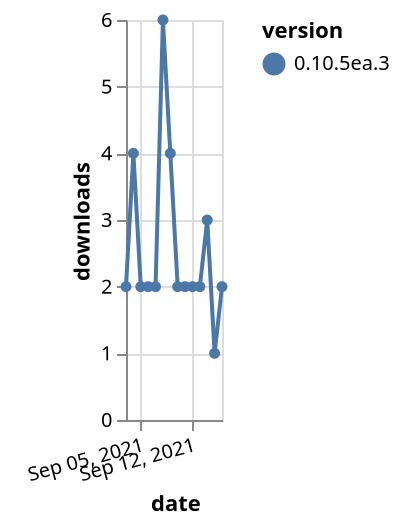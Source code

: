{"$schema": "https://vega.github.io/schema/vega-lite/v5.json", "description": "A simple bar chart with embedded data.", "data": {"values": [{"date": "2021-09-03", "total": 3723, "delta": 2, "version": "0.10.5ea.3"}, {"date": "2021-09-04", "total": 3727, "delta": 4, "version": "0.10.5ea.3"}, {"date": "2021-09-05", "total": 3729, "delta": 2, "version": "0.10.5ea.3"}, {"date": "2021-09-06", "total": 3731, "delta": 2, "version": "0.10.5ea.3"}, {"date": "2021-09-07", "total": 3733, "delta": 2, "version": "0.10.5ea.3"}, {"date": "2021-09-08", "total": 3739, "delta": 6, "version": "0.10.5ea.3"}, {"date": "2021-09-09", "total": 3743, "delta": 4, "version": "0.10.5ea.3"}, {"date": "2021-09-10", "total": 3745, "delta": 2, "version": "0.10.5ea.3"}, {"date": "2021-09-11", "total": 3747, "delta": 2, "version": "0.10.5ea.3"}, {"date": "2021-09-12", "total": 3749, "delta": 2, "version": "0.10.5ea.3"}, {"date": "2021-09-13", "total": 3751, "delta": 2, "version": "0.10.5ea.3"}, {"date": "2021-09-14", "total": 3754, "delta": 3, "version": "0.10.5ea.3"}, {"date": "2021-09-15", "total": 3755, "delta": 1, "version": "0.10.5ea.3"}, {"date": "2021-09-16", "total": 3757, "delta": 2, "version": "0.10.5ea.3"}]}, "width": "container", "mark": {"type": "line", "point": {"filled": true}}, "encoding": {"x": {"field": "date", "type": "temporal", "timeUnit": "yearmonthdate", "title": "date", "axis": {"labelAngle": -15}}, "y": {"field": "delta", "type": "quantitative", "title": "downloads"}, "color": {"field": "version", "type": "nominal"}, "tooltip": {"field": "delta"}}}